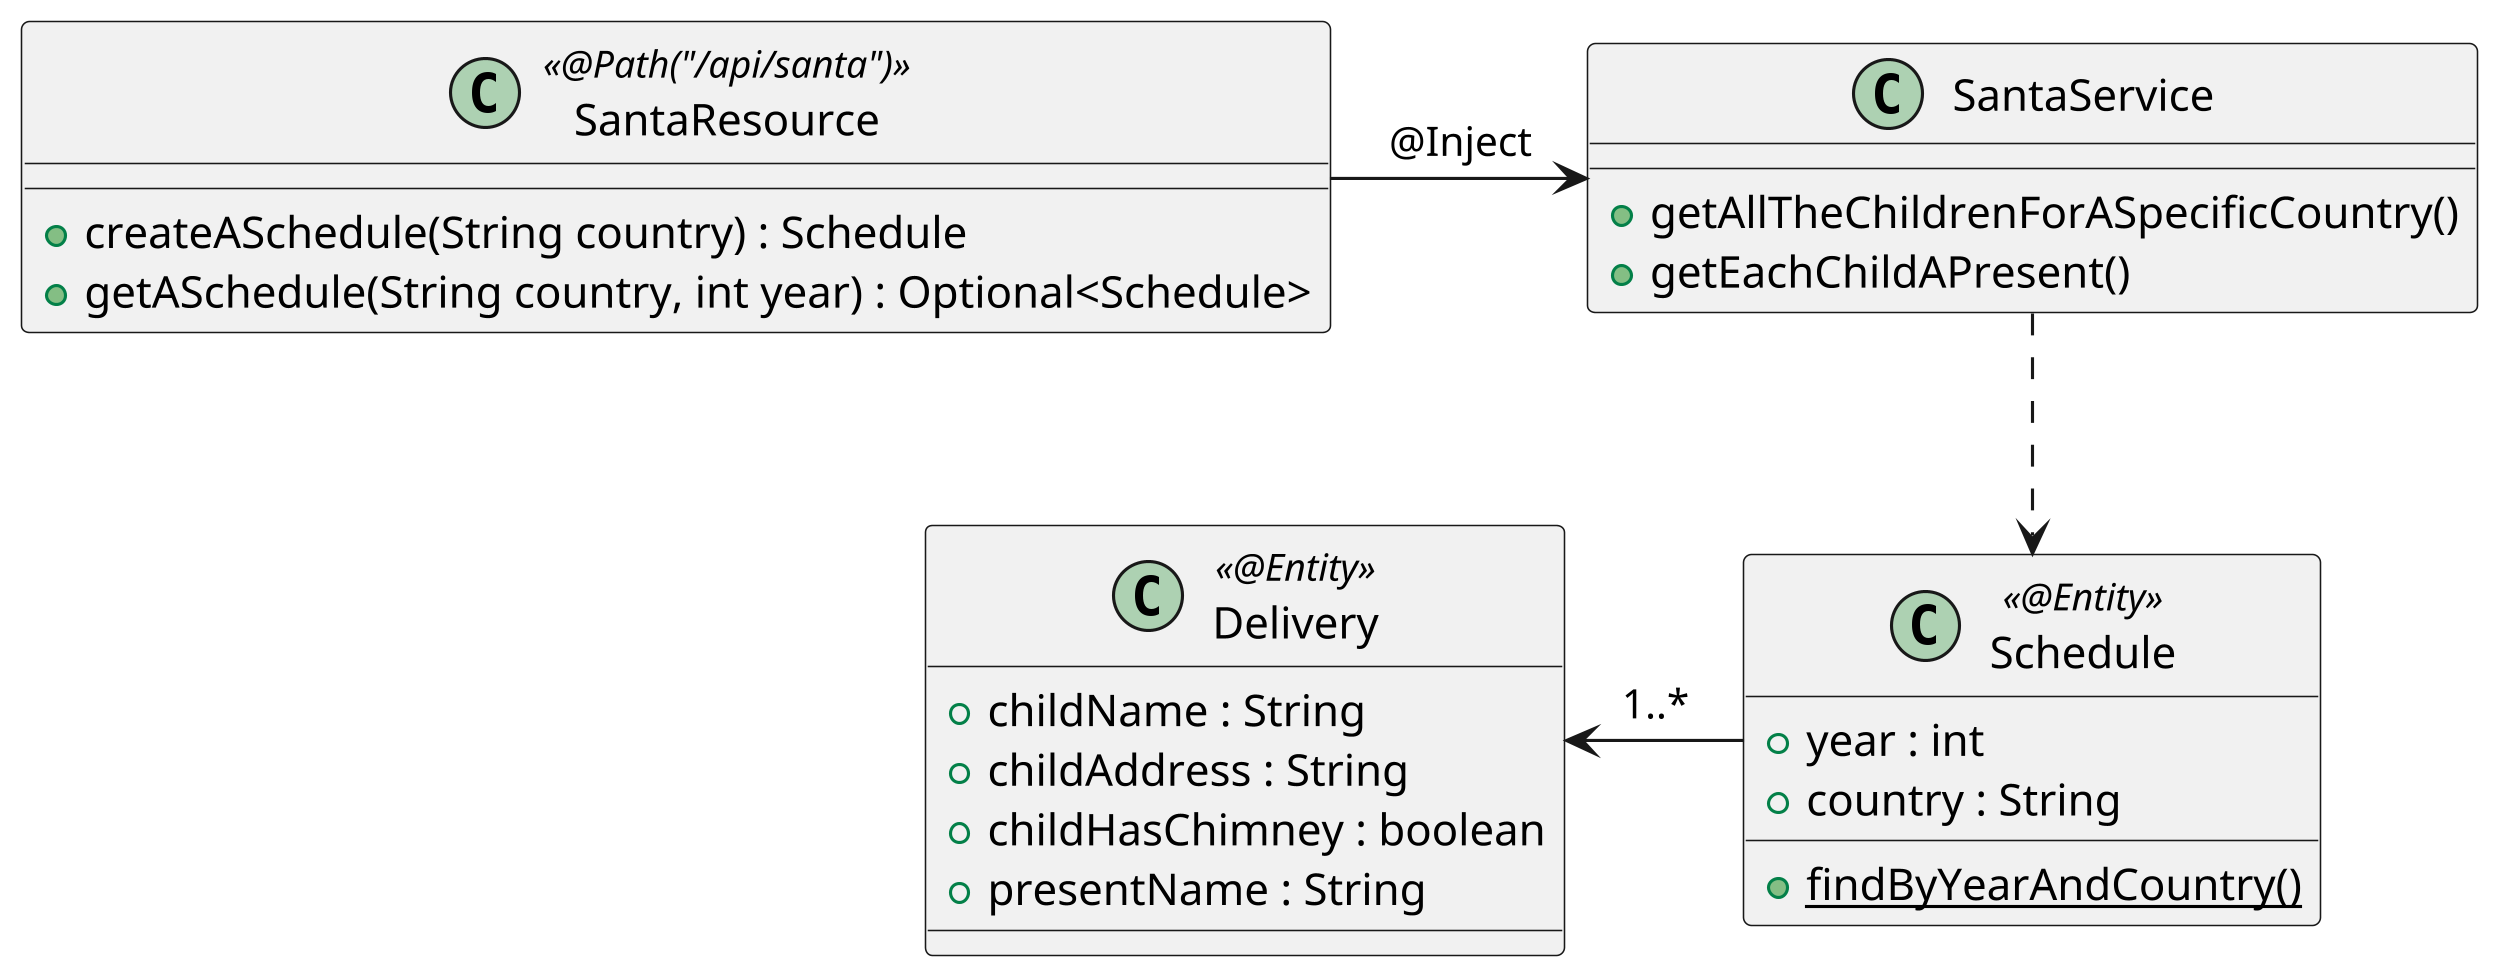 @startuml
skinparam dpi 300

class Schedule <<@Entity>> {
    + year : int
    + country : String
    {static} + findByYearAndCountry()
}

class Delivery <<@Entity>> {
    + childName : String
    + childAddress : String
    + childHasChimney : boolean
    + presentName : String
}

class SantaResource <<@Path("/api/santa")>> {
    + createASchedule(String country) : Schedule
    + getASchedule(String country, int year) : Optional<Schedule>
}

class SantaService {
    + getAllTheChildrenForASpecificCountry()
    + getEachChildAPresent()
}

SantaResource -> SantaService : "@Inject"
SantaService ..> Schedule
Schedule -left-> Delivery : "1..*"

@enduml
